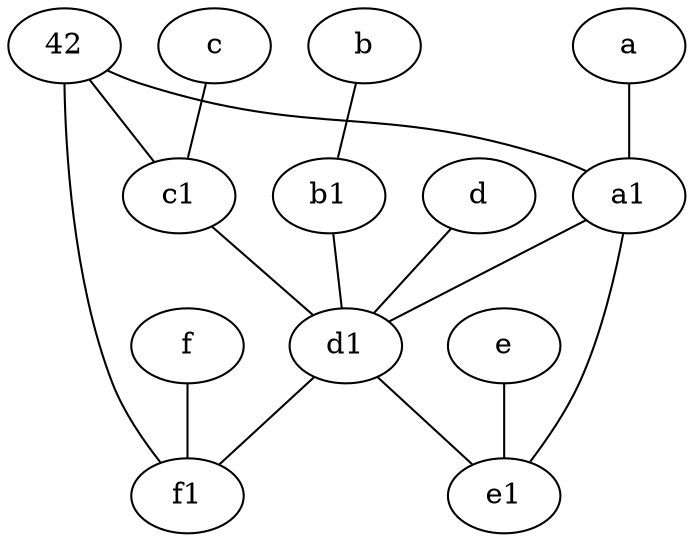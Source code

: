 graph {
	node [labelfontsize=50]
	f1 [labelfontsize=50 pos="3,8!"]
	42 [labelfontsize=50]
	f [labelfontsize=50 pos="3,9!"]
	b [labelfontsize=50 pos="10,4!"]
	c1 [labelfontsize=50 pos="4.5,3!"]
	e1 [labelfontsize=50 pos="7,7!"]
	c [labelfontsize=50 pos="4.5,2!"]
	e [labelfontsize=50 pos="7,9!"]
	d1 [labelfontsize=50 pos="3,5!"]
	b1 [labelfontsize=50 pos="9,4!"]
	d [labelfontsize=50 pos="2,5!"]
	a [labelfontsize=50 pos="8,2!"]
	a1 [labelfontsize=50 pos="8,3!"]
	a -- a1
	42 -- a1
	42 -- c1
	42 -- f1
	a1 -- d1
	d1 -- e1
	b -- b1
	e -- e1
	d1 -- f1
	c1 -- d1
	a1 -- e1
	f -- f1
	b1 -- d1
	c -- c1
	d -- d1
}
